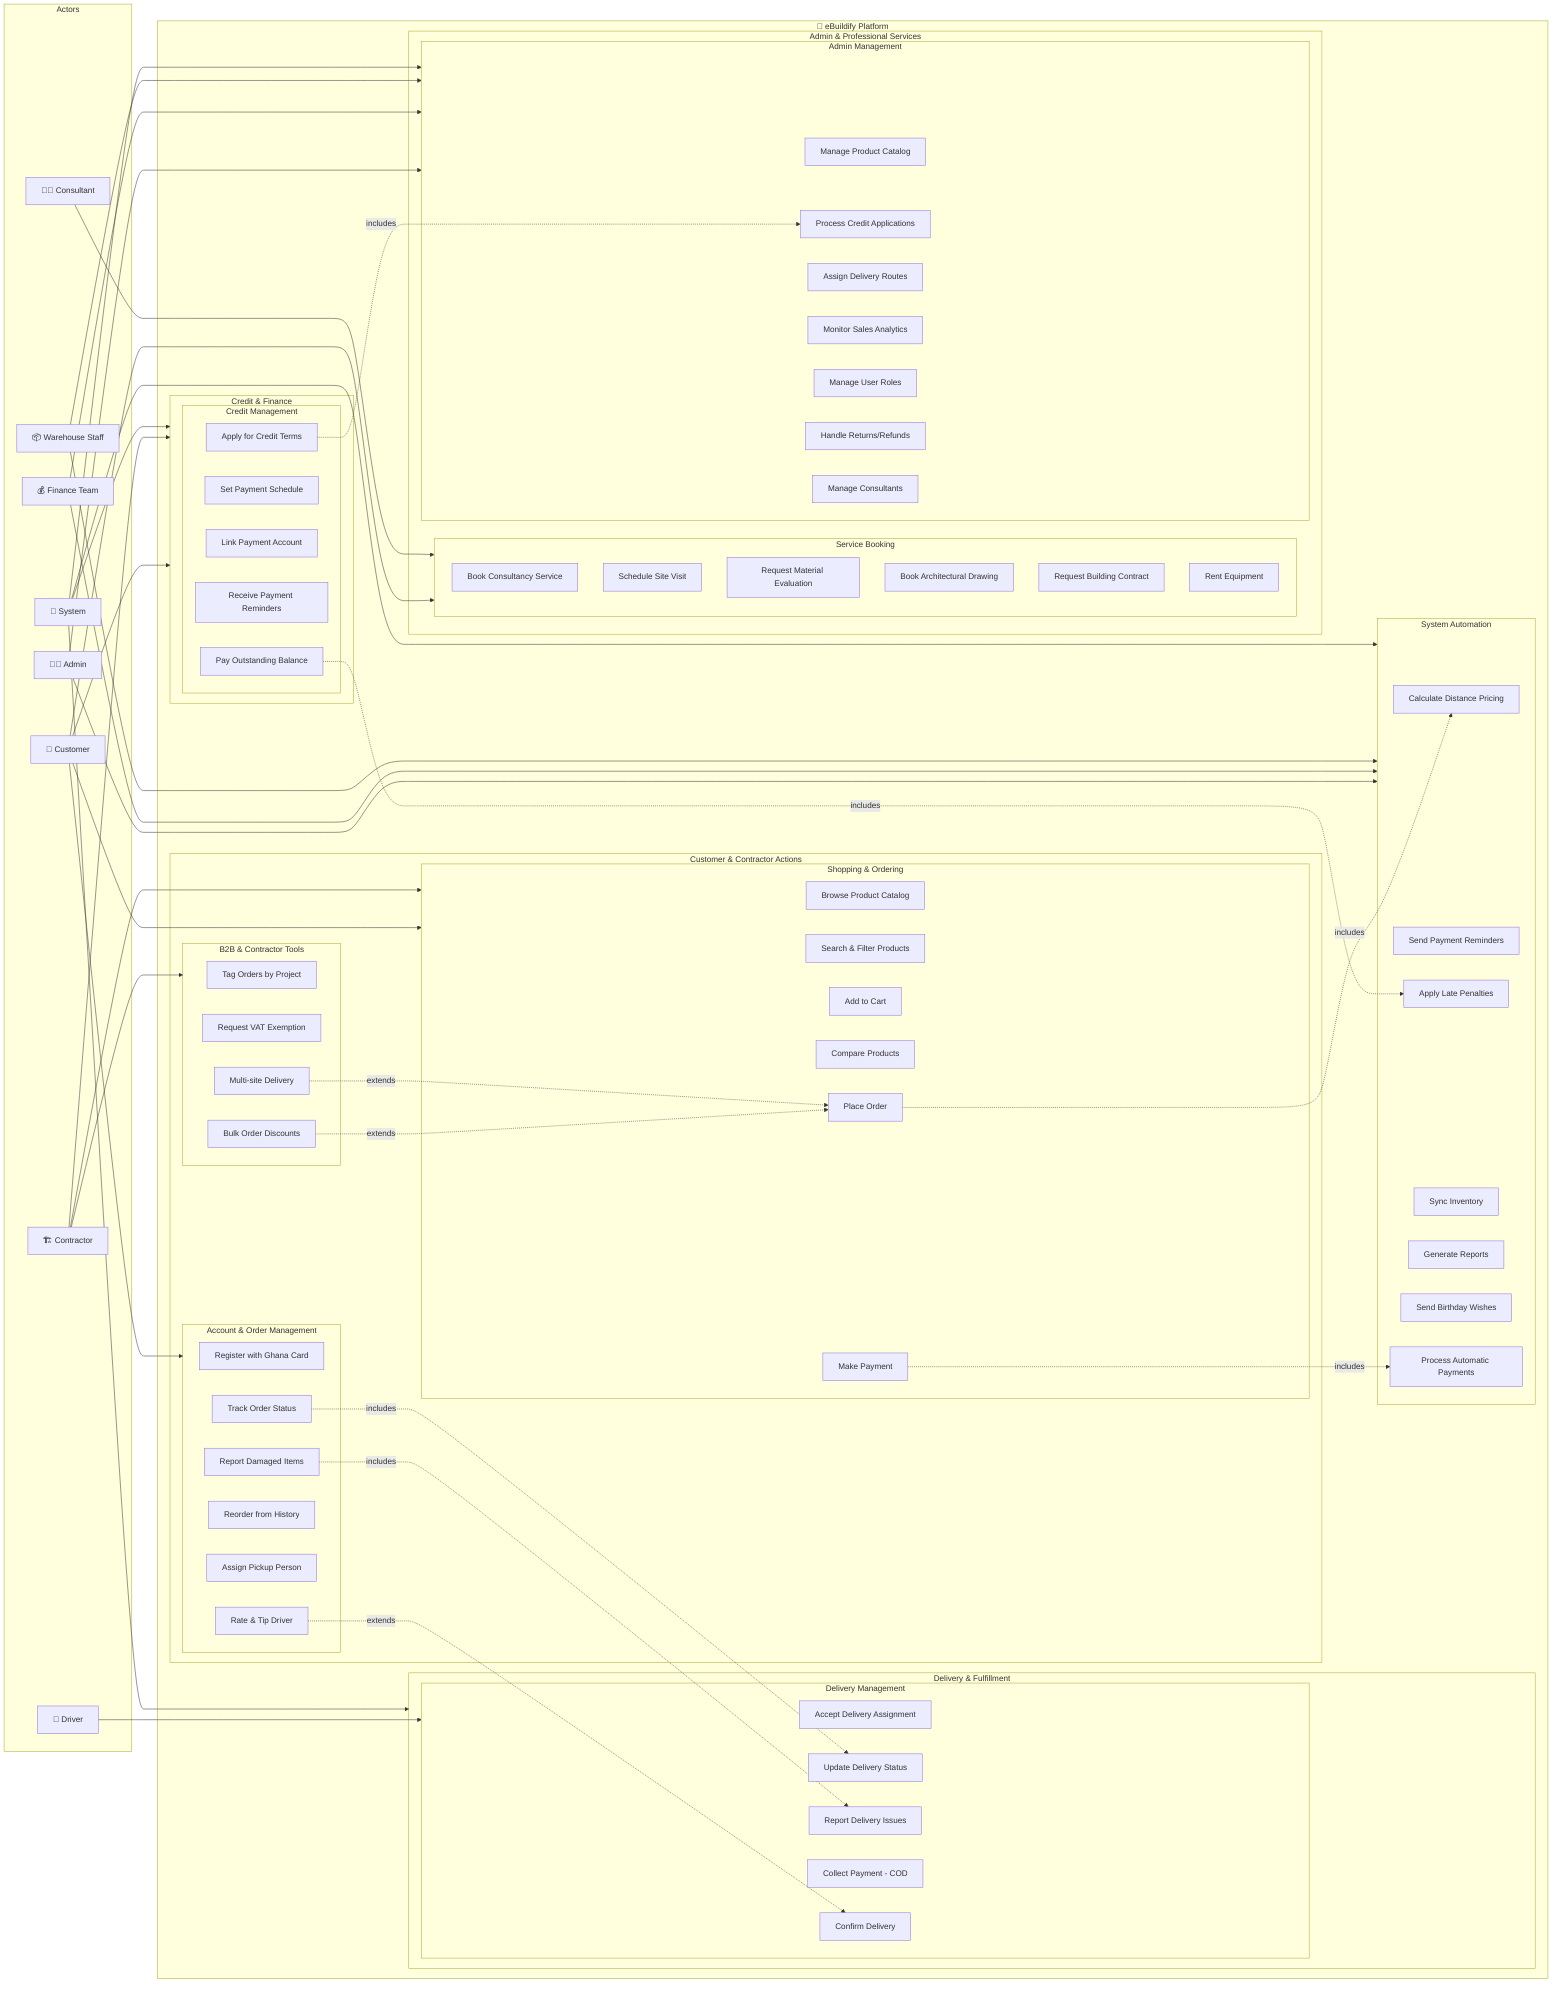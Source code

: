 graph LR
    %% Actors
    subgraph Actors
        direction LR
        A[👤 Customer]
        B[🏗️ Contractor]
        C[👨‍💼 Admin]
        D[🚛 Driver]
        E[👨‍🔬 Consultant]
        F[💰 Finance Team]
        G[📦 Warehouse Staff]
        H[🤖 System]
    end

    subgraph eBuildify["🏢 eBuildify Platform"]
        direction LR

        subgraph Customer_Journey["Customer & Contractor Actions"]
            direction TB
            subgraph Shopping["Shopping & Ordering"]
                UC2[Browse Product Catalog]
                UC3[Search & Filter Products]
                UC4[Add to Cart]
                UC5[Compare Products]
                UC6[Place Order]
                UC7[Make Payment]
            end
            subgraph Account_Mgmt["Account & Order Management"]
                UC1[Register with Ghana Card]
                UC8[Track Order Status]
                UC9[Report Damaged Items]
                UC10[Reorder from History]
                UC11[Assign Pickup Person]
                UC12[Rate & Tip Driver]
            end
            subgraph B2B_Features["B2B & Contractor Tools"]
                UC24[Tag Orders by Project]
                UC25[Request VAT Exemption]
                UC26[Multi-site Delivery]
                UC27[Bulk Order Discounts]
            end
        end

        subgraph Financial_Services["Credit & Finance"]
            direction TB
            subgraph Credit_Mgmt["Credit Management"]
                UC13[Apply for Credit Terms]
                UC14[Set Payment Schedule]
                UC15[Link Payment Account]
                UC16[Receive Payment Reminders]
                UC17[Pay Outstanding Balance]
            end
        end

        subgraph Delivery_Logistics["Delivery & Fulfillment"]
            direction TB
            subgraph Delivery_Mgmt["Delivery Management"]
                UC42[Accept Delivery Assignment]
                UC43[Update Delivery Status]
                UC44[Report Delivery Issues]
                UC45[Collect Payment - COD]
                UC46[Confirm Delivery]
            end
        end
        
        subgraph Admin_&_Services["Admin & Professional Services"]
            direction TB
            subgraph Service_Booking["Service Booking"]
                UC18[Book Consultancy Service]
                UC19[Schedule Site Visit]
                UC20[Request Material Evaluation]
                UC21[Book Architectural Drawing]
                UC22[Request Building Contract]
                UC23[Rent Equipment]
            end
            subgraph Admin_Mgmt["Admin Management"]
                UC28[Manage Product Catalog]
                UC29[Process Credit Applications]
                UC30[Assign Delivery Routes]
                UC31[Monitor Sales Analytics]
                UC32[Manage User Roles]
                UC33[Handle Returns/Refunds]
                UC34[Manage Consultants]
            end
        end

        subgraph Automation["System Automation"]
            direction TB
            UC35[Calculate Distance Pricing]
            UC36[Send Payment Reminders]
            UC37[Apply Late Penalties]
            UC38[Sync Inventory]
            UC39[Generate Reports]
            UC40[Send Birthday Wishes]
            UC41[Process Automatic Payments]
        end
    end

    %% Actor Relationships
    A --> Shopping
    A --> Account_Mgmt
    A --> Financial_Services
    A --> Service_Booking
    
    B --> Shopping
    B --> B2B_Features
    B --> Financial_Services
    
    C --> Admin_Mgmt
    C --> Automation
    
    D --> Delivery_Mgmt
    
    E --> Service_Booking
    
    F --> Admin_Mgmt
    F --> Automation
    
    G --> Admin_Mgmt
    G --> Automation
    
    H --> Automation
    H --> Admin_Mgmt
    H --> Delivery_Logistics
    H --> Financial_Services

    %% Use Case Dependencies
    UC6 -.->|includes| UC35
    UC7 -.->|includes| UC41
    UC13 -.->|includes| UC29
    UC17 -.->|includes| UC37
    UC8 -.->|includes| UC43
    UC9 -.->|includes| UC44
    UC27 -.->|extends| UC6
    UC26 -.->|extends| UC6
    UC12 -.->|extends| UC46